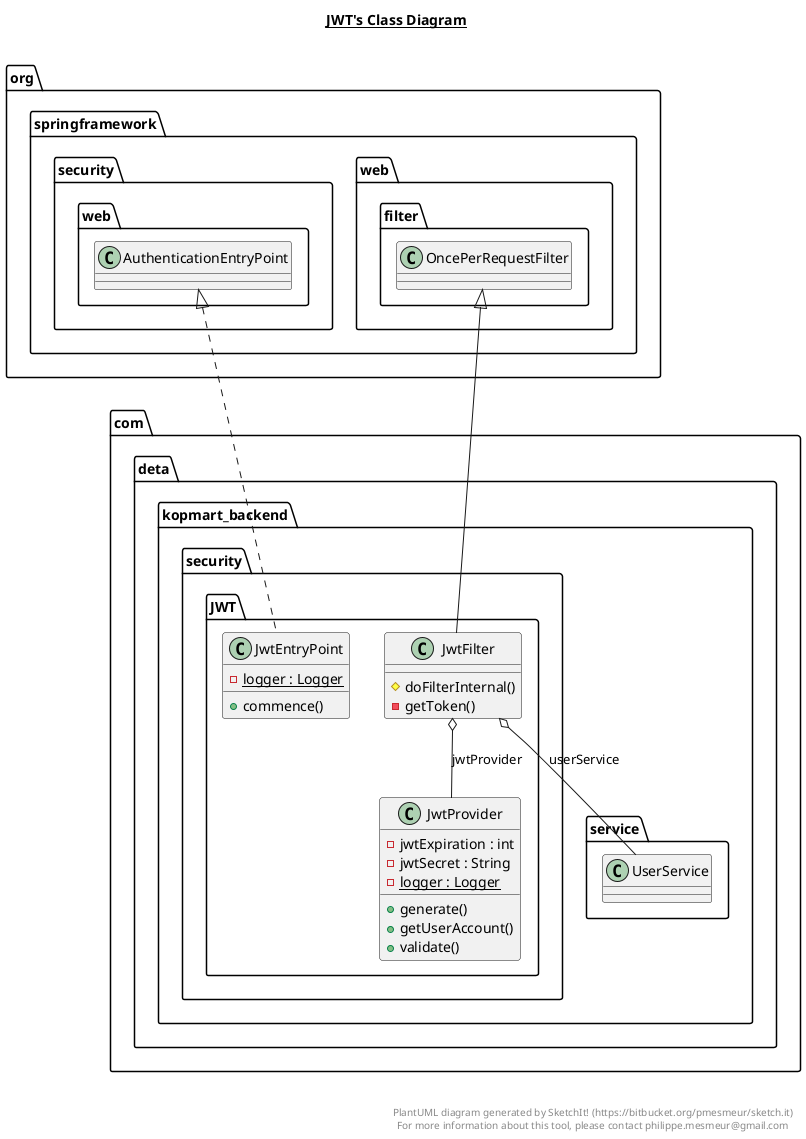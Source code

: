 @startuml

title __JWT's Class Diagram__\n

  namespace com.deta.kopmart_backend {
    namespace security {
      namespace JWT {
        class com.deta.kopmart_backend.security.JWT.JwtEntryPoint {
            {static} - logger : Logger
            + commence()
        }
      }
    }
  }
  

  namespace com.deta.kopmart_backend {
    namespace security {
      namespace JWT {
        class com.deta.kopmart_backend.security.JWT.JwtFilter {
            # doFilterInternal()
            - getToken()
        }
      }
    }
  }
  

  namespace com.deta.kopmart_backend {
    namespace security {
      namespace JWT {
        class com.deta.kopmart_backend.security.JWT.JwtProvider {
            - jwtExpiration : int
            - jwtSecret : String
            {static} - logger : Logger
            + generate()
            + getUserAccount()
            + validate()
        }
      }
    }
  }
  

  com.deta.kopmart_backend.security.JWT.JwtEntryPoint .up.|> org.springframework.security.web.AuthenticationEntryPoint
  com.deta.kopmart_backend.security.JWT.JwtFilter -up-|> org.springframework.web.filter.OncePerRequestFilter
  com.deta.kopmart_backend.security.JWT.JwtFilter o-- com.deta.kopmart_backend.security.JWT.JwtProvider : jwtProvider
  com.deta.kopmart_backend.security.JWT.JwtFilter o-- com.deta.kopmart_backend.service.UserService : userService


right footer


PlantUML diagram generated by SketchIt! (https://bitbucket.org/pmesmeur/sketch.it)
For more information about this tool, please contact philippe.mesmeur@gmail.com
endfooter

@enduml

